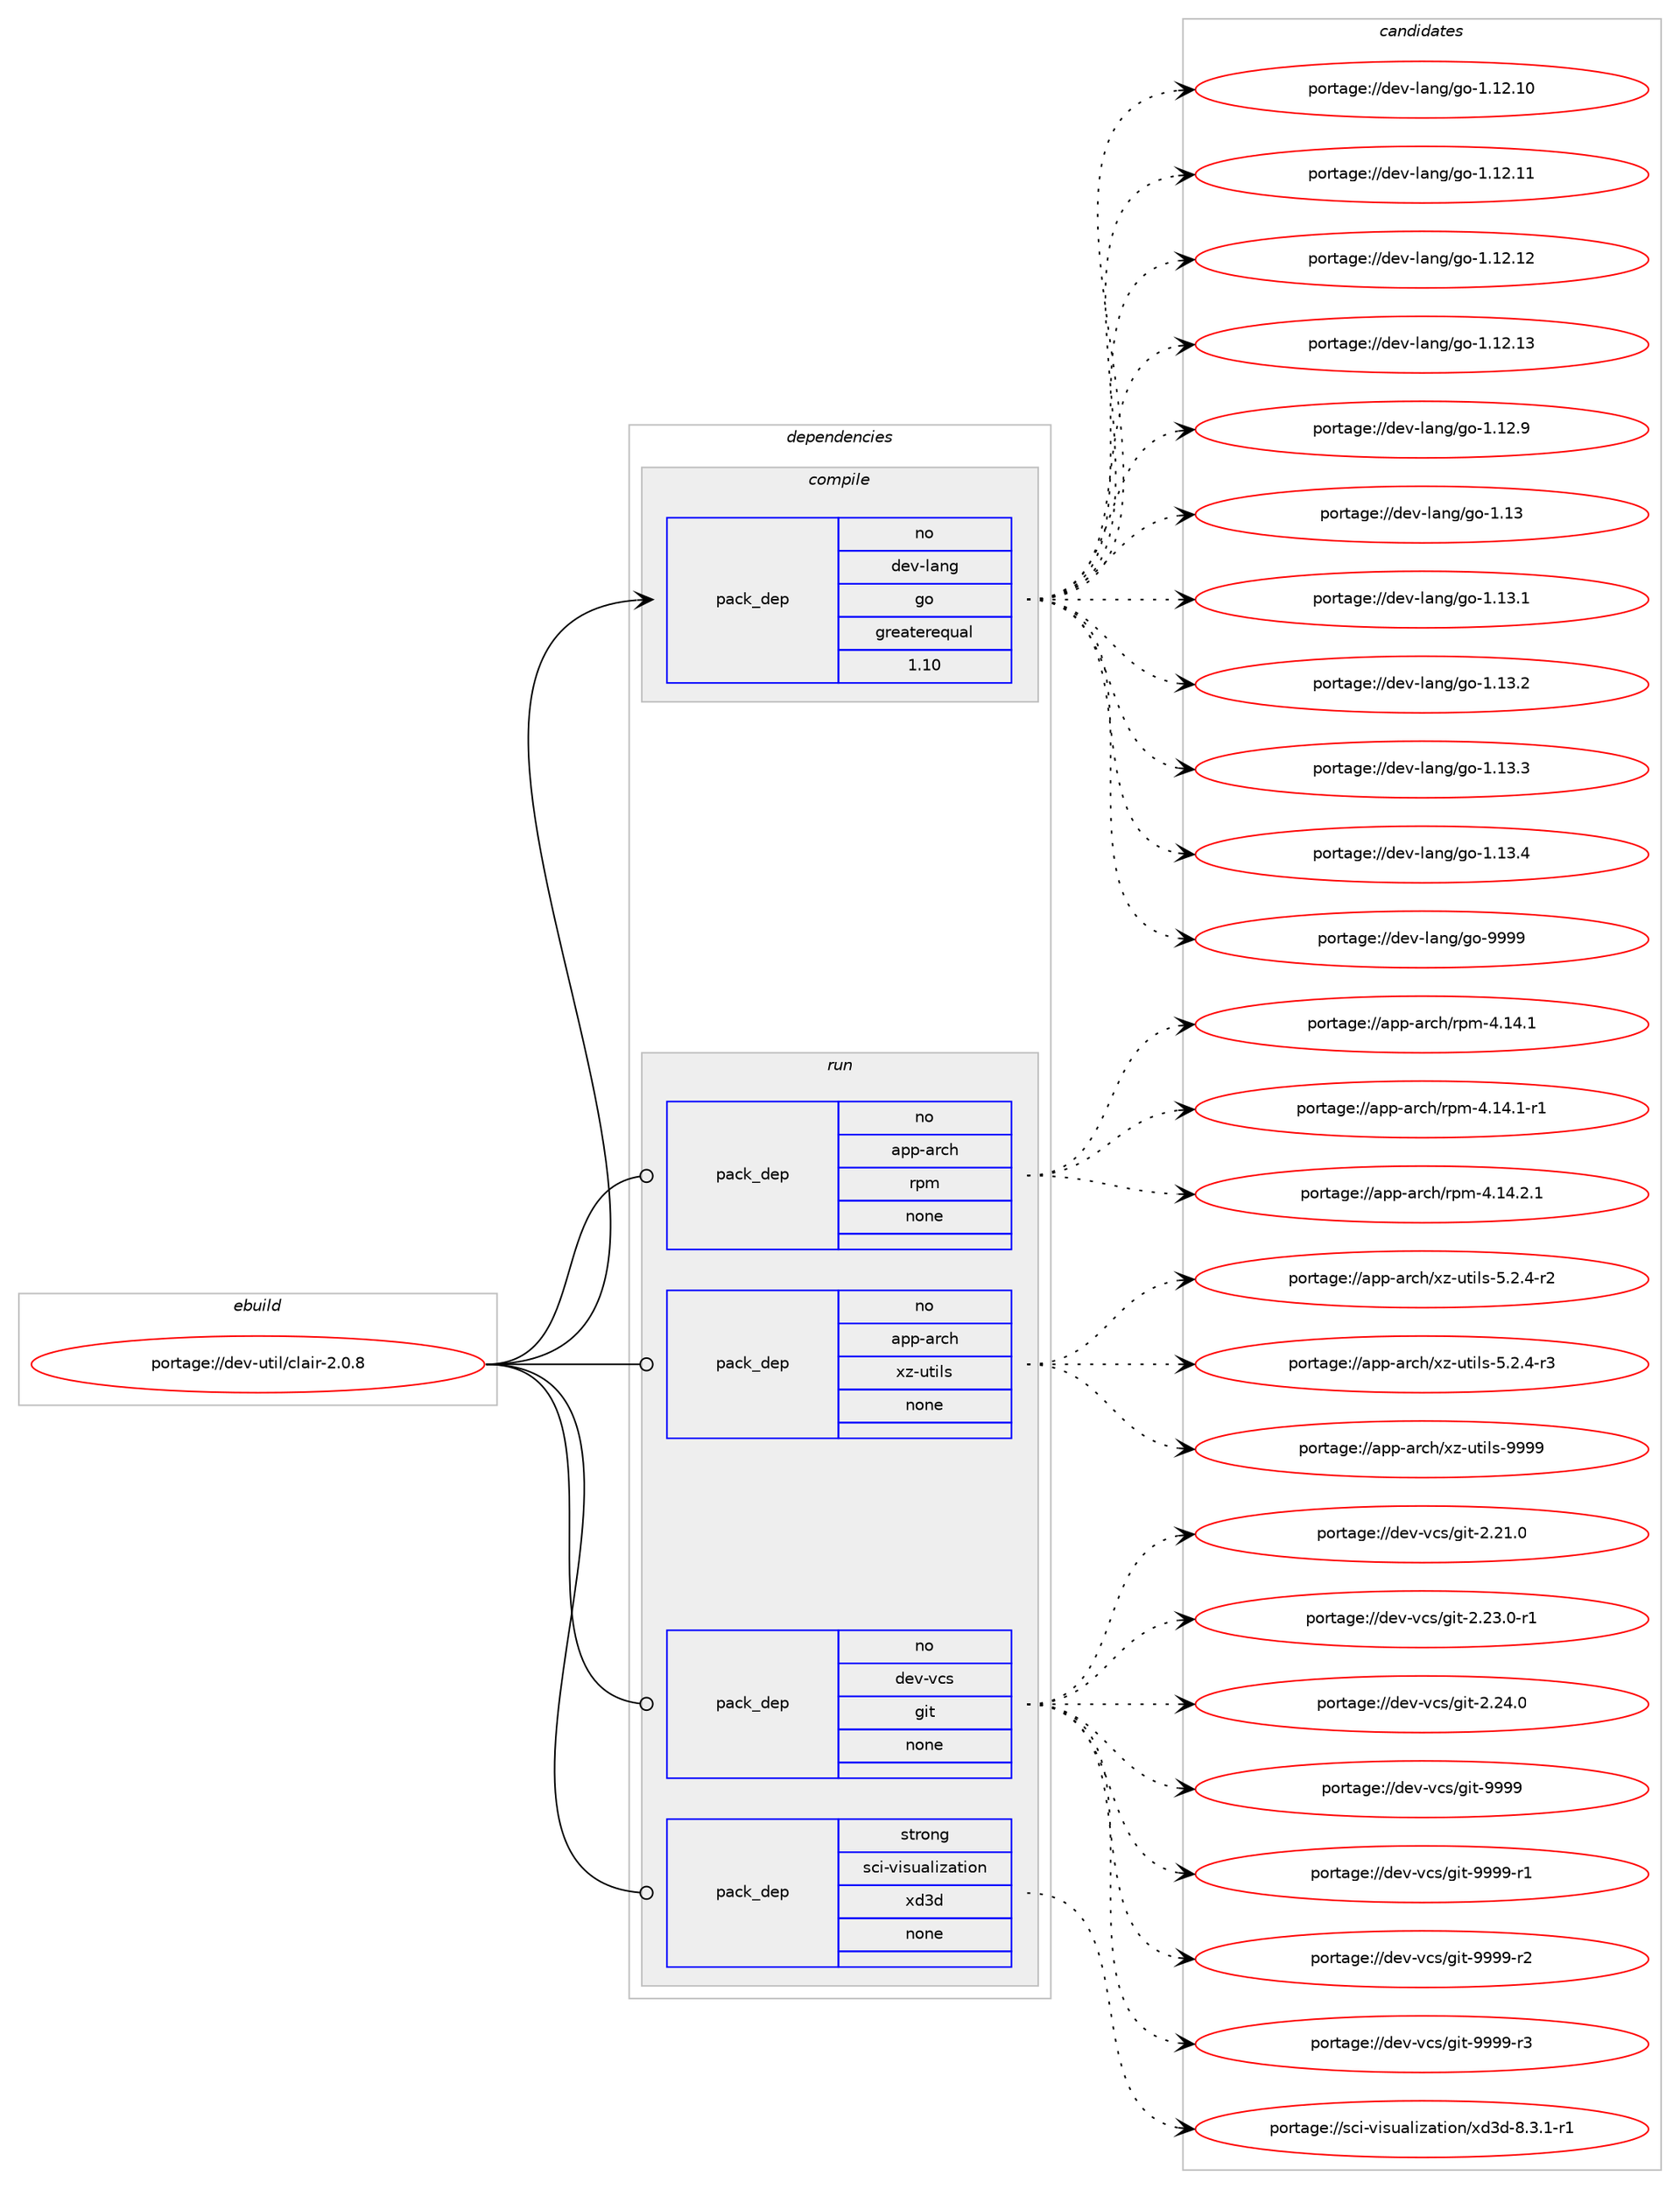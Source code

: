 digraph prolog {

# *************
# Graph options
# *************

newrank=true;
concentrate=true;
compound=true;
graph [rankdir=LR,fontname=Helvetica,fontsize=10,ranksep=1.5];#, ranksep=2.5, nodesep=0.2];
edge  [arrowhead=vee];
node  [fontname=Helvetica,fontsize=10];

# **********
# The ebuild
# **********

subgraph cluster_leftcol {
color=gray;
rank=same;
label=<<i>ebuild</i>>;
id [label="portage://dev-util/clair-2.0.8", color=red, width=4, href="../dev-util/clair-2.0.8.svg"];
}

# ****************
# The dependencies
# ****************

subgraph cluster_midcol {
color=gray;
label=<<i>dependencies</i>>;
subgraph cluster_compile {
fillcolor="#eeeeee";
style=filled;
label=<<i>compile</i>>;
subgraph pack185826 {
dependency260050 [label=<<TABLE BORDER="0" CELLBORDER="1" CELLSPACING="0" CELLPADDING="4" WIDTH="220"><TR><TD ROWSPAN="6" CELLPADDING="30">pack_dep</TD></TR><TR><TD WIDTH="110">no</TD></TR><TR><TD>dev-lang</TD></TR><TR><TD>go</TD></TR><TR><TD>greaterequal</TD></TR><TR><TD>1.10</TD></TR></TABLE>>, shape=none, color=blue];
}
id:e -> dependency260050:w [weight=20,style="solid",arrowhead="vee"];
}
subgraph cluster_compileandrun {
fillcolor="#eeeeee";
style=filled;
label=<<i>compile and run</i>>;
}
subgraph cluster_run {
fillcolor="#eeeeee";
style=filled;
label=<<i>run</i>>;
subgraph pack185827 {
dependency260051 [label=<<TABLE BORDER="0" CELLBORDER="1" CELLSPACING="0" CELLPADDING="4" WIDTH="220"><TR><TD ROWSPAN="6" CELLPADDING="30">pack_dep</TD></TR><TR><TD WIDTH="110">no</TD></TR><TR><TD>app-arch</TD></TR><TR><TD>rpm</TD></TR><TR><TD>none</TD></TR><TR><TD></TD></TR></TABLE>>, shape=none, color=blue];
}
id:e -> dependency260051:w [weight=20,style="solid",arrowhead="odot"];
subgraph pack185828 {
dependency260052 [label=<<TABLE BORDER="0" CELLBORDER="1" CELLSPACING="0" CELLPADDING="4" WIDTH="220"><TR><TD ROWSPAN="6" CELLPADDING="30">pack_dep</TD></TR><TR><TD WIDTH="110">no</TD></TR><TR><TD>app-arch</TD></TR><TR><TD>xz-utils</TD></TR><TR><TD>none</TD></TR><TR><TD></TD></TR></TABLE>>, shape=none, color=blue];
}
id:e -> dependency260052:w [weight=20,style="solid",arrowhead="odot"];
subgraph pack185829 {
dependency260053 [label=<<TABLE BORDER="0" CELLBORDER="1" CELLSPACING="0" CELLPADDING="4" WIDTH="220"><TR><TD ROWSPAN="6" CELLPADDING="30">pack_dep</TD></TR><TR><TD WIDTH="110">no</TD></TR><TR><TD>dev-vcs</TD></TR><TR><TD>git</TD></TR><TR><TD>none</TD></TR><TR><TD></TD></TR></TABLE>>, shape=none, color=blue];
}
id:e -> dependency260053:w [weight=20,style="solid",arrowhead="odot"];
subgraph pack185830 {
dependency260054 [label=<<TABLE BORDER="0" CELLBORDER="1" CELLSPACING="0" CELLPADDING="4" WIDTH="220"><TR><TD ROWSPAN="6" CELLPADDING="30">pack_dep</TD></TR><TR><TD WIDTH="110">strong</TD></TR><TR><TD>sci-visualization</TD></TR><TR><TD>xd3d</TD></TR><TR><TD>none</TD></TR><TR><TD></TD></TR></TABLE>>, shape=none, color=blue];
}
id:e -> dependency260054:w [weight=20,style="solid",arrowhead="odot"];
}
}

# **************
# The candidates
# **************

subgraph cluster_choices {
rank=same;
color=gray;
label=<<i>candidates</i>>;

subgraph choice185826 {
color=black;
nodesep=1;
choiceportage1001011184510897110103471031114549464950464948 [label="portage://dev-lang/go-1.12.10", color=red, width=4,href="../dev-lang/go-1.12.10.svg"];
choiceportage1001011184510897110103471031114549464950464949 [label="portage://dev-lang/go-1.12.11", color=red, width=4,href="../dev-lang/go-1.12.11.svg"];
choiceportage1001011184510897110103471031114549464950464950 [label="portage://dev-lang/go-1.12.12", color=red, width=4,href="../dev-lang/go-1.12.12.svg"];
choiceportage1001011184510897110103471031114549464950464951 [label="portage://dev-lang/go-1.12.13", color=red, width=4,href="../dev-lang/go-1.12.13.svg"];
choiceportage10010111845108971101034710311145494649504657 [label="portage://dev-lang/go-1.12.9", color=red, width=4,href="../dev-lang/go-1.12.9.svg"];
choiceportage1001011184510897110103471031114549464951 [label="portage://dev-lang/go-1.13", color=red, width=4,href="../dev-lang/go-1.13.svg"];
choiceportage10010111845108971101034710311145494649514649 [label="portage://dev-lang/go-1.13.1", color=red, width=4,href="../dev-lang/go-1.13.1.svg"];
choiceportage10010111845108971101034710311145494649514650 [label="portage://dev-lang/go-1.13.2", color=red, width=4,href="../dev-lang/go-1.13.2.svg"];
choiceportage10010111845108971101034710311145494649514651 [label="portage://dev-lang/go-1.13.3", color=red, width=4,href="../dev-lang/go-1.13.3.svg"];
choiceportage10010111845108971101034710311145494649514652 [label="portage://dev-lang/go-1.13.4", color=red, width=4,href="../dev-lang/go-1.13.4.svg"];
choiceportage1001011184510897110103471031114557575757 [label="portage://dev-lang/go-9999", color=red, width=4,href="../dev-lang/go-9999.svg"];
dependency260050:e -> choiceportage1001011184510897110103471031114549464950464948:w [style=dotted,weight="100"];
dependency260050:e -> choiceportage1001011184510897110103471031114549464950464949:w [style=dotted,weight="100"];
dependency260050:e -> choiceportage1001011184510897110103471031114549464950464950:w [style=dotted,weight="100"];
dependency260050:e -> choiceportage1001011184510897110103471031114549464950464951:w [style=dotted,weight="100"];
dependency260050:e -> choiceportage10010111845108971101034710311145494649504657:w [style=dotted,weight="100"];
dependency260050:e -> choiceportage1001011184510897110103471031114549464951:w [style=dotted,weight="100"];
dependency260050:e -> choiceportage10010111845108971101034710311145494649514649:w [style=dotted,weight="100"];
dependency260050:e -> choiceportage10010111845108971101034710311145494649514650:w [style=dotted,weight="100"];
dependency260050:e -> choiceportage10010111845108971101034710311145494649514651:w [style=dotted,weight="100"];
dependency260050:e -> choiceportage10010111845108971101034710311145494649514652:w [style=dotted,weight="100"];
dependency260050:e -> choiceportage1001011184510897110103471031114557575757:w [style=dotted,weight="100"];
}
subgraph choice185827 {
color=black;
nodesep=1;
choiceportage971121124597114991044711411210945524649524649 [label="portage://app-arch/rpm-4.14.1", color=red, width=4,href="../app-arch/rpm-4.14.1.svg"];
choiceportage9711211245971149910447114112109455246495246494511449 [label="portage://app-arch/rpm-4.14.1-r1", color=red, width=4,href="../app-arch/rpm-4.14.1-r1.svg"];
choiceportage9711211245971149910447114112109455246495246504649 [label="portage://app-arch/rpm-4.14.2.1", color=red, width=4,href="../app-arch/rpm-4.14.2.1.svg"];
dependency260051:e -> choiceportage971121124597114991044711411210945524649524649:w [style=dotted,weight="100"];
dependency260051:e -> choiceportage9711211245971149910447114112109455246495246494511449:w [style=dotted,weight="100"];
dependency260051:e -> choiceportage9711211245971149910447114112109455246495246504649:w [style=dotted,weight="100"];
}
subgraph choice185828 {
color=black;
nodesep=1;
choiceportage9711211245971149910447120122451171161051081154553465046524511450 [label="portage://app-arch/xz-utils-5.2.4-r2", color=red, width=4,href="../app-arch/xz-utils-5.2.4-r2.svg"];
choiceportage9711211245971149910447120122451171161051081154553465046524511451 [label="portage://app-arch/xz-utils-5.2.4-r3", color=red, width=4,href="../app-arch/xz-utils-5.2.4-r3.svg"];
choiceportage9711211245971149910447120122451171161051081154557575757 [label="portage://app-arch/xz-utils-9999", color=red, width=4,href="../app-arch/xz-utils-9999.svg"];
dependency260052:e -> choiceportage9711211245971149910447120122451171161051081154553465046524511450:w [style=dotted,weight="100"];
dependency260052:e -> choiceportage9711211245971149910447120122451171161051081154553465046524511451:w [style=dotted,weight="100"];
dependency260052:e -> choiceportage9711211245971149910447120122451171161051081154557575757:w [style=dotted,weight="100"];
}
subgraph choice185829 {
color=black;
nodesep=1;
choiceportage10010111845118991154710310511645504650494648 [label="portage://dev-vcs/git-2.21.0", color=red, width=4,href="../dev-vcs/git-2.21.0.svg"];
choiceportage100101118451189911547103105116455046505146484511449 [label="portage://dev-vcs/git-2.23.0-r1", color=red, width=4,href="../dev-vcs/git-2.23.0-r1.svg"];
choiceportage10010111845118991154710310511645504650524648 [label="portage://dev-vcs/git-2.24.0", color=red, width=4,href="../dev-vcs/git-2.24.0.svg"];
choiceportage1001011184511899115471031051164557575757 [label="portage://dev-vcs/git-9999", color=red, width=4,href="../dev-vcs/git-9999.svg"];
choiceportage10010111845118991154710310511645575757574511449 [label="portage://dev-vcs/git-9999-r1", color=red, width=4,href="../dev-vcs/git-9999-r1.svg"];
choiceportage10010111845118991154710310511645575757574511450 [label="portage://dev-vcs/git-9999-r2", color=red, width=4,href="../dev-vcs/git-9999-r2.svg"];
choiceportage10010111845118991154710310511645575757574511451 [label="portage://dev-vcs/git-9999-r3", color=red, width=4,href="../dev-vcs/git-9999-r3.svg"];
dependency260053:e -> choiceportage10010111845118991154710310511645504650494648:w [style=dotted,weight="100"];
dependency260053:e -> choiceportage100101118451189911547103105116455046505146484511449:w [style=dotted,weight="100"];
dependency260053:e -> choiceportage10010111845118991154710310511645504650524648:w [style=dotted,weight="100"];
dependency260053:e -> choiceportage1001011184511899115471031051164557575757:w [style=dotted,weight="100"];
dependency260053:e -> choiceportage10010111845118991154710310511645575757574511449:w [style=dotted,weight="100"];
dependency260053:e -> choiceportage10010111845118991154710310511645575757574511450:w [style=dotted,weight="100"];
dependency260053:e -> choiceportage10010111845118991154710310511645575757574511451:w [style=dotted,weight="100"];
}
subgraph choice185830 {
color=black;
nodesep=1;
choiceportage1159910545118105115117971081051229711610511111047120100511004556465146494511449 [label="portage://sci-visualization/xd3d-8.3.1-r1", color=red, width=4,href="../sci-visualization/xd3d-8.3.1-r1.svg"];
dependency260054:e -> choiceportage1159910545118105115117971081051229711610511111047120100511004556465146494511449:w [style=dotted,weight="100"];
}
}

}
